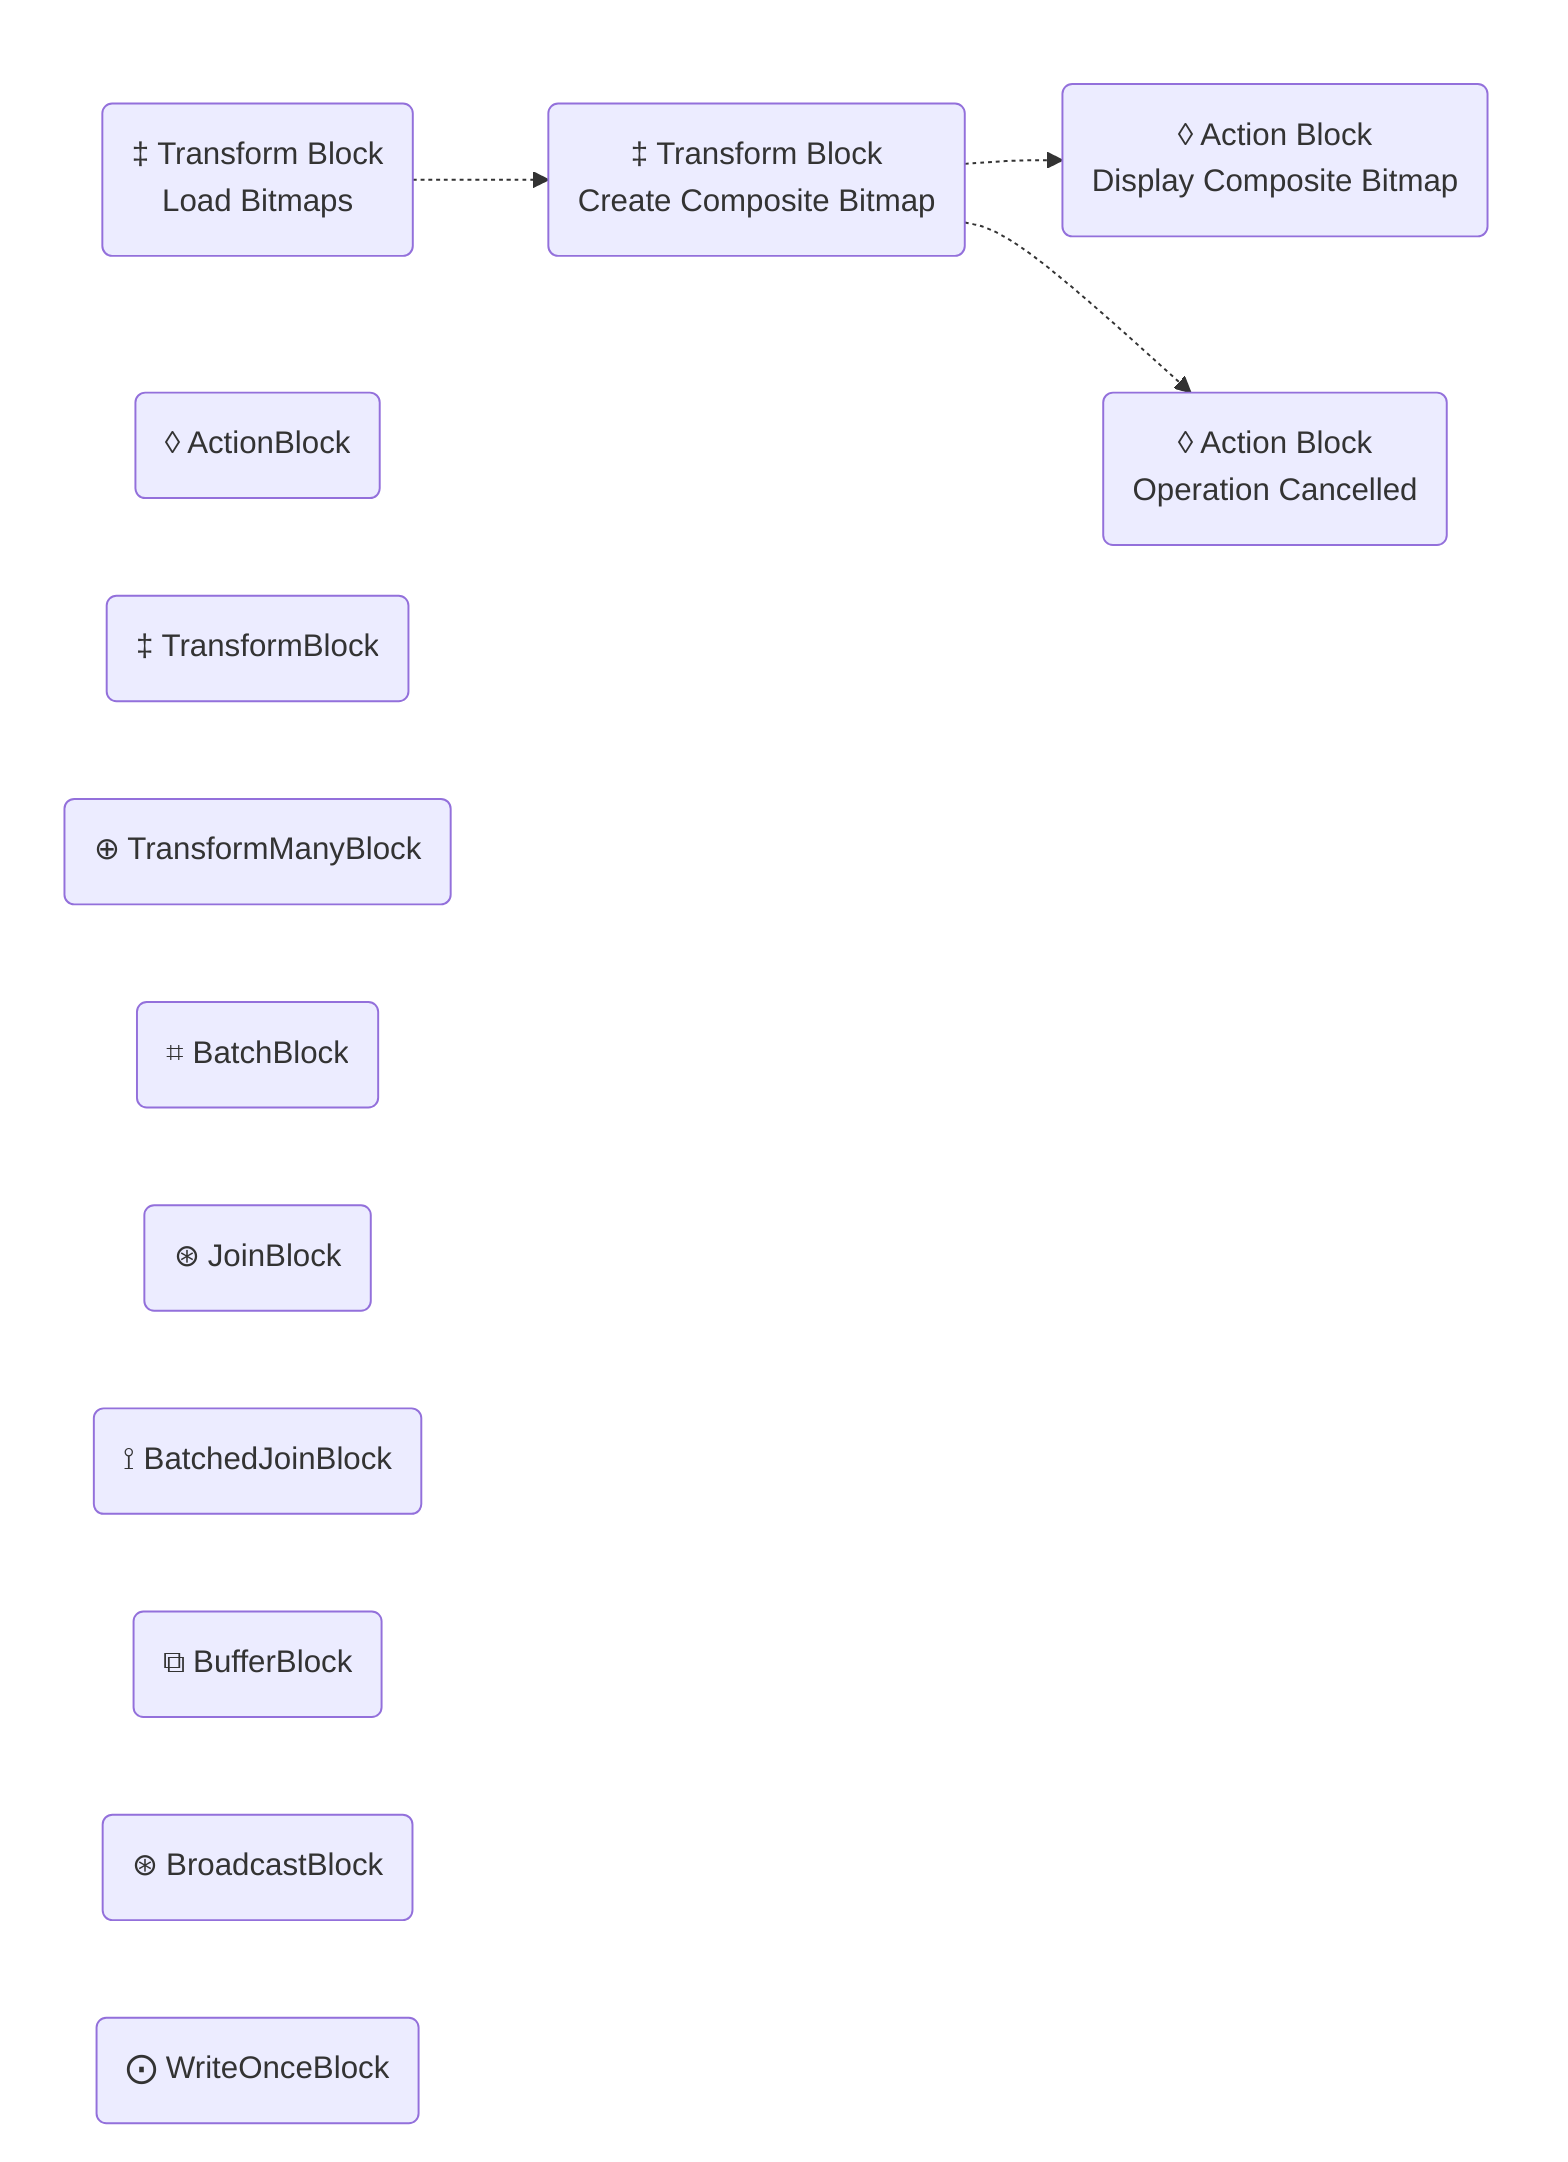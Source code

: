 flowchart LR
    lB("‡ Transform Block\nLoad Bitmaps")
    cCB("‡ Transform Block\nCreate Composite Bitmap")
    dCB("◊ Action Block\nDisplay Composite Bitmap")
    oC("◊ Action Block\nOperation Cancelled")

    subgraph main[ ]
        lB
        cCB
        dCB
    end

    lB -.-> cCB
    cCB -.-> dCB
    cCB -.-> oC

    %% Execution
    AB("◊ ActionBlock<T>")
    TB("‡ TransformBlock<T, U")
    TMB("⊕ TransformManyBlock<TInput,TOutput>")

    %% Grouping
    BaB("⌗ BatchBlock<T>")
    JB("⊛ JoinBlock<T1, T2>")
    BJB("⟟ BatchedJoinBlock<T1, T2>")

    %% Buffer
    BB("⧉ BufferBlock<T>")
    BrB("⊛ BroadcastBlock<T>")
    WOB("⨀ WriteOnceBlock<T>")


    style main fill:none,stroke:none